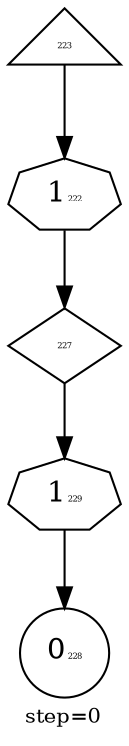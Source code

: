 digraph {
  graph  [labelloc=bottom,labeljust=left,fontsize="10",label="step=0"];
  "223" [shape=triangle,peripheries="1",label=<<FONT POINT-SIZE='4'>223</FONT>>,labelfontcolor=black,color=black];
  "227" [shape=diamond,peripheries="1",label=<<FONT POINT-SIZE='4'>227</FONT>>,labelfontcolor=black,color=black];
  "228" [shape=circle,peripheries="1",label=<0<FONT POINT-SIZE='4'>228</FONT>>,labelfontcolor=black,color=black];
  "222" [label=<1<FONT POINT-SIZE='4'>222</FONT>>,peripheries="1",color=black,shape=septagon];
  "223" -> "222" [color=black];
  "222" -> "227" [color=black];
  "229" [label=<1<FONT POINT-SIZE='4'>229</FONT>>,peripheries="1",color=black,shape=septagon];
  "227" -> "229" [color=black];
  "229" -> "228" [color=black];
}